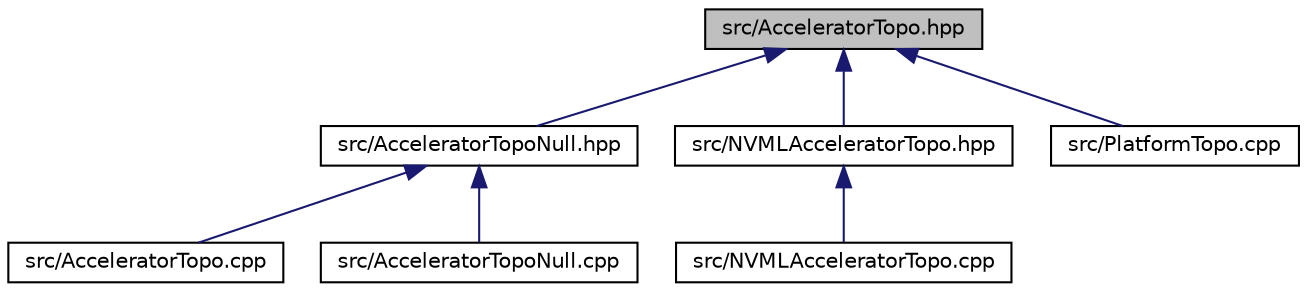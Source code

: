 digraph "src/AcceleratorTopo.hpp"
{
  edge [fontname="Helvetica",fontsize="10",labelfontname="Helvetica",labelfontsize="10"];
  node [fontname="Helvetica",fontsize="10",shape=record];
  Node4 [label="src/AcceleratorTopo.hpp",height=0.2,width=0.4,color="black", fillcolor="grey75", style="filled", fontcolor="black"];
  Node4 -> Node5 [dir="back",color="midnightblue",fontsize="10",style="solid",fontname="Helvetica"];
  Node5 [label="src/AcceleratorTopoNull.hpp",height=0.2,width=0.4,color="black", fillcolor="white", style="filled",URL="$_accelerator_topo_null_8hpp.html"];
  Node5 -> Node6 [dir="back",color="midnightblue",fontsize="10",style="solid",fontname="Helvetica"];
  Node6 [label="src/AcceleratorTopo.cpp",height=0.2,width=0.4,color="black", fillcolor="white", style="filled",URL="$_accelerator_topo_8cpp.html"];
  Node5 -> Node7 [dir="back",color="midnightblue",fontsize="10",style="solid",fontname="Helvetica"];
  Node7 [label="src/AcceleratorTopoNull.cpp",height=0.2,width=0.4,color="black", fillcolor="white", style="filled",URL="$_accelerator_topo_null_8cpp.html"];
  Node4 -> Node8 [dir="back",color="midnightblue",fontsize="10",style="solid",fontname="Helvetica"];
  Node8 [label="src/NVMLAcceleratorTopo.hpp",height=0.2,width=0.4,color="black", fillcolor="white", style="filled",URL="$_n_v_m_l_accelerator_topo_8hpp.html"];
  Node8 -> Node9 [dir="back",color="midnightblue",fontsize="10",style="solid",fontname="Helvetica"];
  Node9 [label="src/NVMLAcceleratorTopo.cpp",height=0.2,width=0.4,color="black", fillcolor="white", style="filled",URL="$_n_v_m_l_accelerator_topo_8cpp.html"];
  Node4 -> Node10 [dir="back",color="midnightblue",fontsize="10",style="solid",fontname="Helvetica"];
  Node10 [label="src/PlatformTopo.cpp",height=0.2,width=0.4,color="black", fillcolor="white", style="filled",URL="$_platform_topo_8cpp.html"];
}
